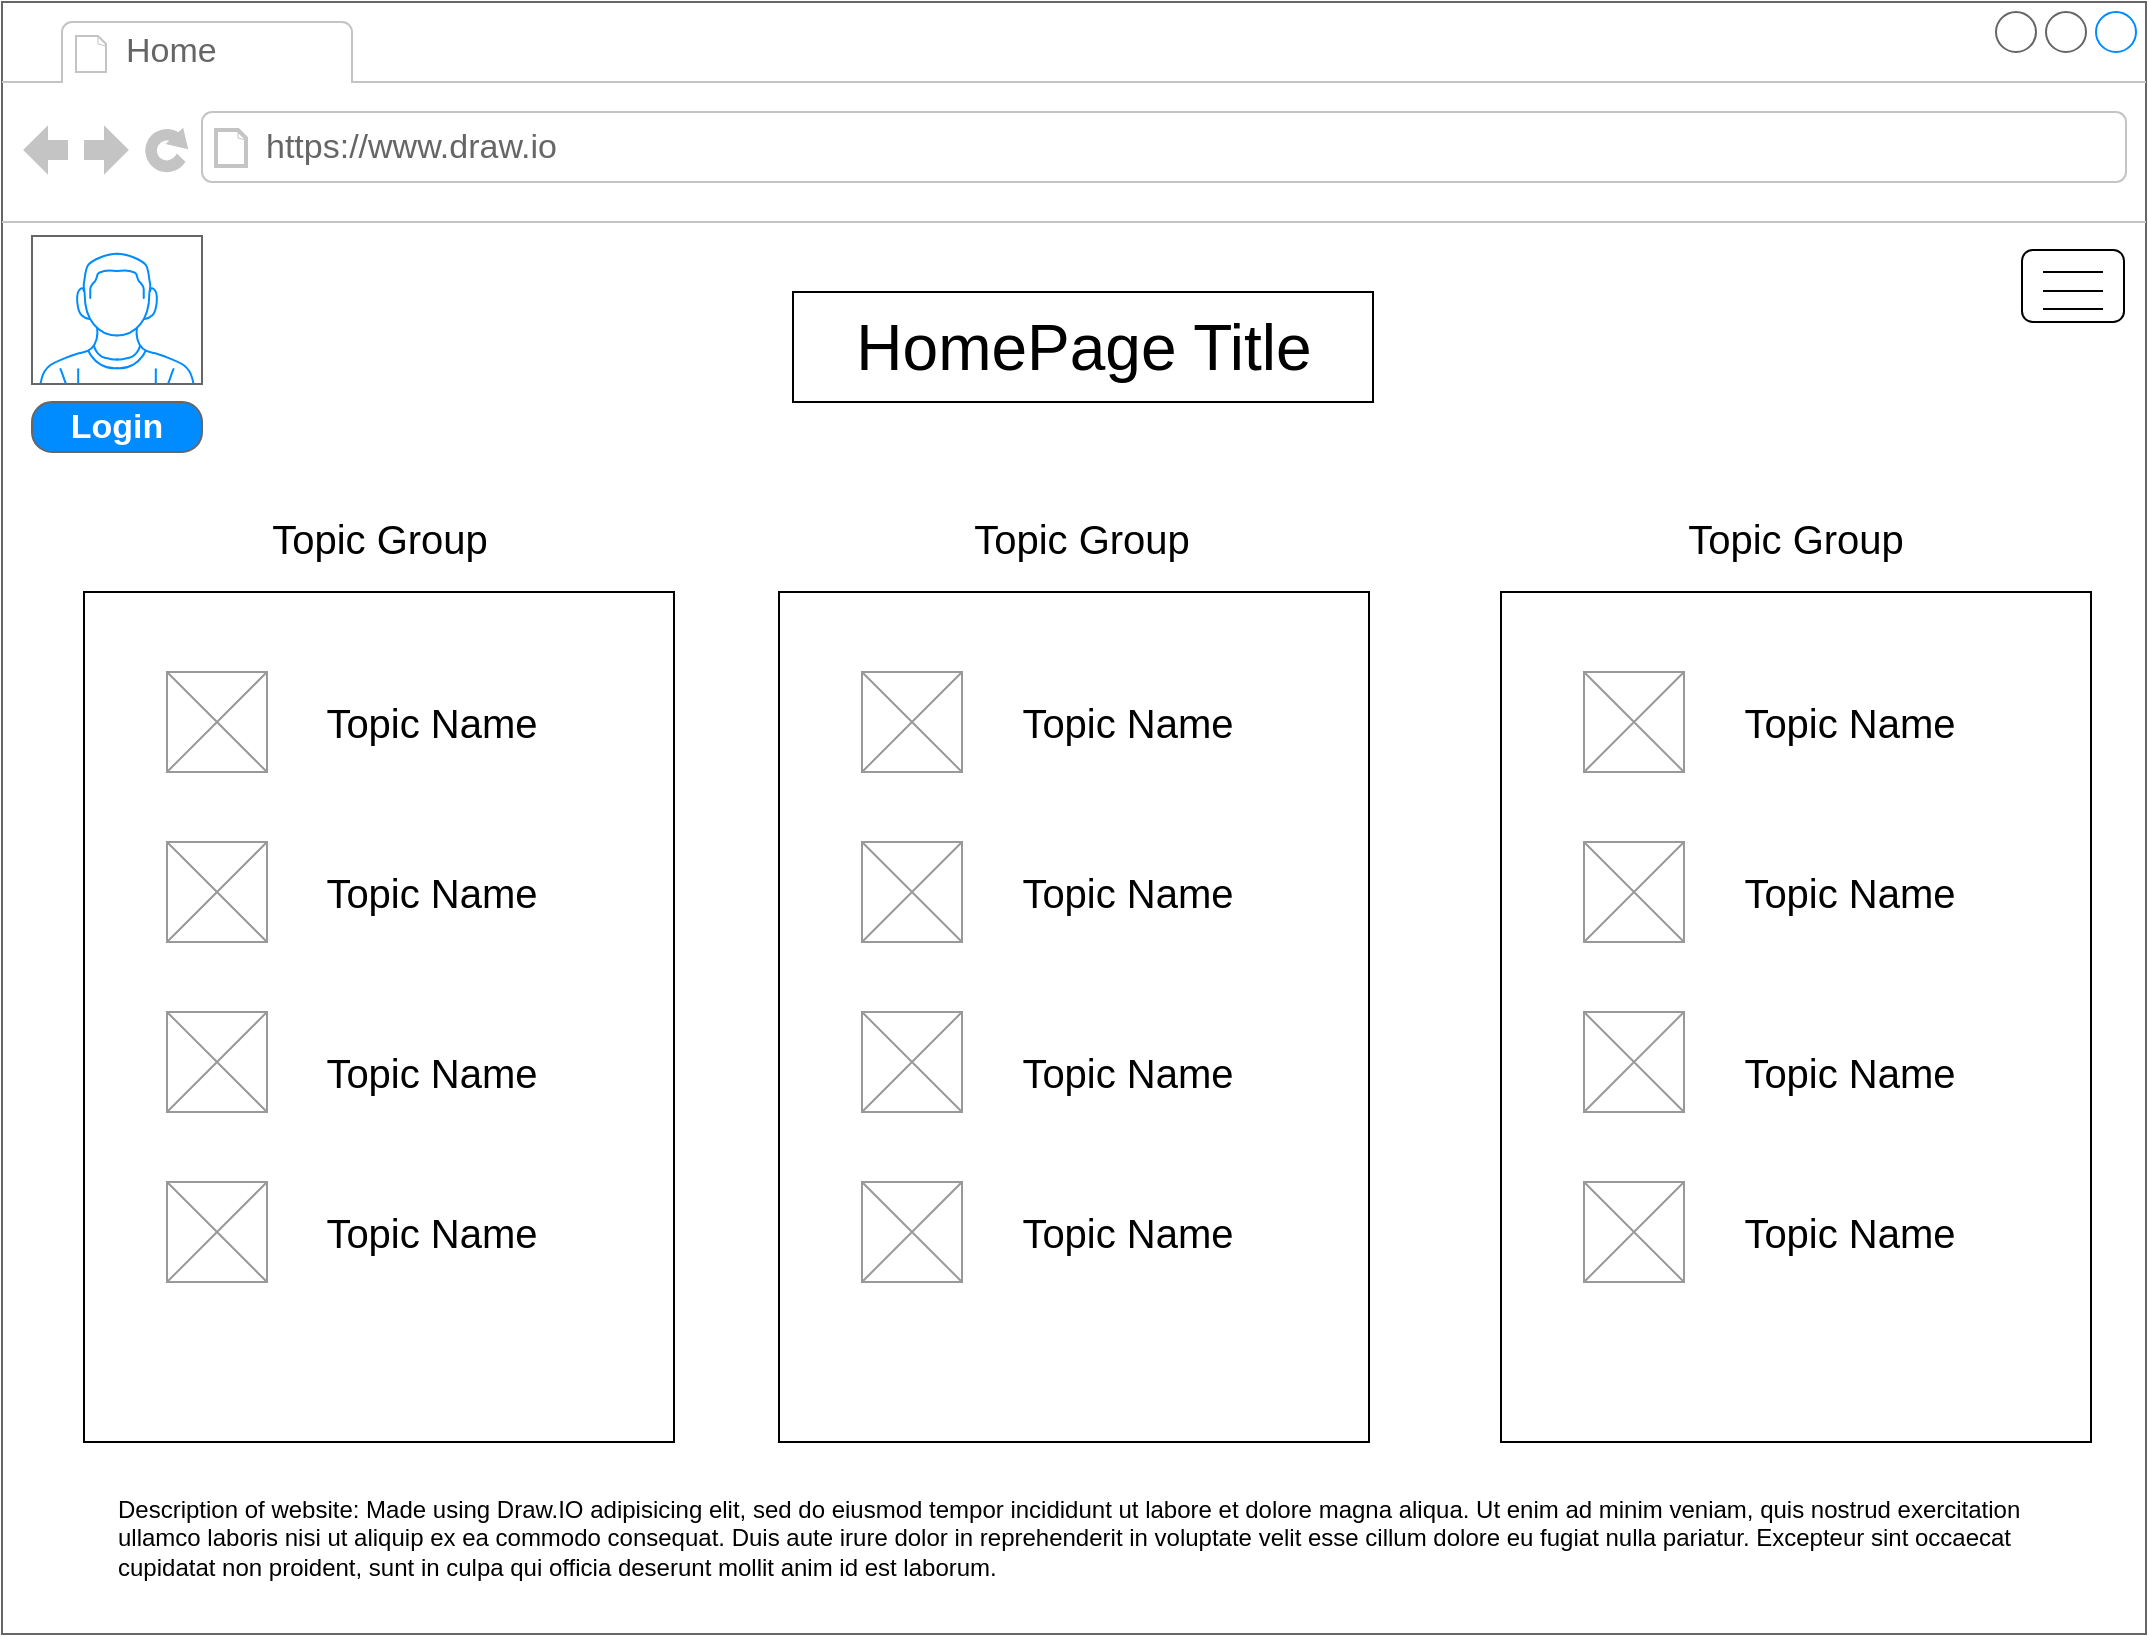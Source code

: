 <mxfile version="11.1.4" type="device"><diagram name="Page-1" id="2cc2dc42-3aac-f2a9-1cec-7a8b7cbee084"><mxGraphModel dx="782" dy="691" grid="1" gridSize="10" guides="1" tooltips="1" connect="1" arrows="1" fold="1" page="1" pageScale="1" pageWidth="1100" pageHeight="850" background="#ffffff" math="0" shadow="0"><root><mxCell id="0"/><mxCell id="1" parent="0"/><mxCell id="9IKPk2nEDsg9MJeCQdLd-1" value="" style="strokeWidth=1;shadow=0;dashed=0;align=center;html=1;shape=mxgraph.mockup.containers.browserWindow;rSize=0;fillColor=#ffffff;strokeColor=#666666;strokeColor2=#008cff;strokeColor3=#c4c4c4;mainText=,;recursiveResize=0;" vertex="1" parent="1"><mxGeometry x="9" y="15" width="1072" height="816" as="geometry"/></mxCell><mxCell id="9IKPk2nEDsg9MJeCQdLd-2" value="Home" style="strokeWidth=1;shadow=0;dashed=0;align=center;html=1;shape=mxgraph.mockup.containers.anchor;fontSize=17;fontColor=#666666;align=left;" vertex="1" parent="9IKPk2nEDsg9MJeCQdLd-1"><mxGeometry x="60" y="12" width="110" height="26" as="geometry"/></mxCell><mxCell id="9IKPk2nEDsg9MJeCQdLd-3" value="https://www.draw.io" style="strokeWidth=1;shadow=0;dashed=0;align=center;html=1;shape=mxgraph.mockup.containers.anchor;rSize=0;fontSize=17;fontColor=#666666;align=left;" vertex="1" parent="9IKPk2nEDsg9MJeCQdLd-1"><mxGeometry x="130" y="60" width="250" height="26" as="geometry"/></mxCell><mxCell id="9IKPk2nEDsg9MJeCQdLd-5" value="&lt;span style=&quot;font-size: 32px&quot;&gt;HomePage Title&lt;/span&gt;" style="rounded=0;whiteSpace=wrap;html=1;" vertex="1" parent="9IKPk2nEDsg9MJeCQdLd-1"><mxGeometry x="395.5" y="145" width="290" height="55" as="geometry"/></mxCell><mxCell id="9IKPk2nEDsg9MJeCQdLd-7" value="" style="rounded=0;whiteSpace=wrap;html=1;" vertex="1" parent="9IKPk2nEDsg9MJeCQdLd-1"><mxGeometry x="41" y="295" width="295" height="425" as="geometry"/></mxCell><mxCell id="9IKPk2nEDsg9MJeCQdLd-9" value="&lt;font style=&quot;font-size: 20px&quot;&gt;Topic Group&lt;/font&gt;" style="text;html=1;strokeColor=none;fillColor=none;align=center;verticalAlign=middle;whiteSpace=wrap;rounded=0;" vertex="1" parent="9IKPk2nEDsg9MJeCQdLd-1"><mxGeometry x="132.5" y="245" width="112" height="45" as="geometry"/></mxCell><mxCell id="9IKPk2nEDsg9MJeCQdLd-10" value="&lt;font style=&quot;font-size: 20px&quot;&gt;Topic Group&lt;/font&gt;" style="text;html=1;strokeColor=none;fillColor=none;align=center;verticalAlign=middle;whiteSpace=wrap;rounded=0;" vertex="1" parent="9IKPk2nEDsg9MJeCQdLd-1"><mxGeometry x="484" y="245" width="112" height="45" as="geometry"/></mxCell><mxCell id="9IKPk2nEDsg9MJeCQdLd-11" value="&lt;font style=&quot;font-size: 20px&quot;&gt;Topic Group&lt;/font&gt;" style="text;html=1;strokeColor=none;fillColor=none;align=center;verticalAlign=middle;whiteSpace=wrap;rounded=0;" vertex="1" parent="9IKPk2nEDsg9MJeCQdLd-1"><mxGeometry x="841" y="245" width="112" height="45" as="geometry"/></mxCell><mxCell id="9IKPk2nEDsg9MJeCQdLd-12" value="" style="verticalLabelPosition=bottom;shadow=0;dashed=0;align=center;html=1;verticalAlign=top;strokeWidth=1;shape=mxgraph.mockup.graphics.simpleIcon;strokeColor=#999999;fillColor=#ffffff;" vertex="1" parent="9IKPk2nEDsg9MJeCQdLd-1"><mxGeometry x="82.5" y="335" width="50" height="50" as="geometry"/></mxCell><mxCell id="9IKPk2nEDsg9MJeCQdLd-13" value="" style="verticalLabelPosition=bottom;shadow=0;dashed=0;align=center;html=1;verticalAlign=top;strokeWidth=1;shape=mxgraph.mockup.graphics.simpleIcon;strokeColor=#999999;fillColor=#ffffff;" vertex="1" parent="9IKPk2nEDsg9MJeCQdLd-1"><mxGeometry x="82.5" y="420" width="50" height="50" as="geometry"/></mxCell><mxCell id="9IKPk2nEDsg9MJeCQdLd-14" value="" style="verticalLabelPosition=bottom;shadow=0;dashed=0;align=center;html=1;verticalAlign=top;strokeWidth=1;shape=mxgraph.mockup.graphics.simpleIcon;strokeColor=#999999;fillColor=#ffffff;" vertex="1" parent="9IKPk2nEDsg9MJeCQdLd-1"><mxGeometry x="82.5" y="505" width="50" height="50" as="geometry"/></mxCell><mxCell id="9IKPk2nEDsg9MJeCQdLd-15" value="" style="verticalLabelPosition=bottom;shadow=0;dashed=0;align=center;html=1;verticalAlign=top;strokeWidth=1;shape=mxgraph.mockup.graphics.simpleIcon;strokeColor=#999999;fillColor=#ffffff;" vertex="1" parent="9IKPk2nEDsg9MJeCQdLd-1"><mxGeometry x="82.5" y="590" width="50" height="50" as="geometry"/></mxCell><mxCell id="9IKPk2nEDsg9MJeCQdLd-32" value="&lt;span style=&quot;font-size: 20px&quot;&gt;Topic Name&lt;/span&gt;" style="text;html=1;strokeColor=none;fillColor=none;align=center;verticalAlign=middle;whiteSpace=wrap;rounded=0;" vertex="1" parent="9IKPk2nEDsg9MJeCQdLd-1"><mxGeometry x="150" y="340" width="130" height="40" as="geometry"/></mxCell><mxCell id="9IKPk2nEDsg9MJeCQdLd-33" value="&lt;span style=&quot;font-size: 20px&quot;&gt;Topic Name&lt;/span&gt;" style="text;html=1;strokeColor=none;fillColor=none;align=center;verticalAlign=middle;whiteSpace=wrap;rounded=0;" vertex="1" parent="9IKPk2nEDsg9MJeCQdLd-1"><mxGeometry x="150" y="425" width="130" height="40" as="geometry"/></mxCell><mxCell id="9IKPk2nEDsg9MJeCQdLd-34" value="&lt;span style=&quot;font-size: 20px&quot;&gt;Topic Name&lt;/span&gt;" style="text;html=1;strokeColor=none;fillColor=none;align=center;verticalAlign=middle;whiteSpace=wrap;rounded=0;" vertex="1" parent="9IKPk2nEDsg9MJeCQdLd-1"><mxGeometry x="150" y="515" width="130" height="40" as="geometry"/></mxCell><mxCell id="9IKPk2nEDsg9MJeCQdLd-35" value="&lt;span style=&quot;font-size: 20px&quot;&gt;Topic Name&lt;/span&gt;" style="text;html=1;strokeColor=none;fillColor=none;align=center;verticalAlign=middle;whiteSpace=wrap;rounded=0;" vertex="1" parent="9IKPk2nEDsg9MJeCQdLd-1"><mxGeometry x="150" y="595" width="130" height="40" as="geometry"/></mxCell><mxCell id="9IKPk2nEDsg9MJeCQdLd-37" value="" style="rounded=0;whiteSpace=wrap;html=1;" vertex="1" parent="9IKPk2nEDsg9MJeCQdLd-1"><mxGeometry x="388.5" y="295" width="295" height="425" as="geometry"/></mxCell><mxCell id="9IKPk2nEDsg9MJeCQdLd-38" value="" style="verticalLabelPosition=bottom;shadow=0;dashed=0;align=center;html=1;verticalAlign=top;strokeWidth=1;shape=mxgraph.mockup.graphics.simpleIcon;strokeColor=#999999;fillColor=#ffffff;" vertex="1" parent="9IKPk2nEDsg9MJeCQdLd-1"><mxGeometry x="430" y="335" width="50" height="50" as="geometry"/></mxCell><mxCell id="9IKPk2nEDsg9MJeCQdLd-39" value="" style="verticalLabelPosition=bottom;shadow=0;dashed=0;align=center;html=1;verticalAlign=top;strokeWidth=1;shape=mxgraph.mockup.graphics.simpleIcon;strokeColor=#999999;fillColor=#ffffff;" vertex="1" parent="9IKPk2nEDsg9MJeCQdLd-1"><mxGeometry x="430" y="420" width="50" height="50" as="geometry"/></mxCell><mxCell id="9IKPk2nEDsg9MJeCQdLd-40" value="" style="verticalLabelPosition=bottom;shadow=0;dashed=0;align=center;html=1;verticalAlign=top;strokeWidth=1;shape=mxgraph.mockup.graphics.simpleIcon;strokeColor=#999999;fillColor=#ffffff;" vertex="1" parent="9IKPk2nEDsg9MJeCQdLd-1"><mxGeometry x="430" y="505" width="50" height="50" as="geometry"/></mxCell><mxCell id="9IKPk2nEDsg9MJeCQdLd-41" value="" style="verticalLabelPosition=bottom;shadow=0;dashed=0;align=center;html=1;verticalAlign=top;strokeWidth=1;shape=mxgraph.mockup.graphics.simpleIcon;strokeColor=#999999;fillColor=#ffffff;" vertex="1" parent="9IKPk2nEDsg9MJeCQdLd-1"><mxGeometry x="430" y="590" width="50" height="50" as="geometry"/></mxCell><mxCell id="9IKPk2nEDsg9MJeCQdLd-42" value="&lt;span style=&quot;font-size: 20px&quot;&gt;Topic Name&lt;/span&gt;" style="text;html=1;strokeColor=none;fillColor=none;align=center;verticalAlign=middle;whiteSpace=wrap;rounded=0;" vertex="1" parent="9IKPk2nEDsg9MJeCQdLd-1"><mxGeometry x="497.5" y="340" width="130" height="40" as="geometry"/></mxCell><mxCell id="9IKPk2nEDsg9MJeCQdLd-43" value="&lt;span style=&quot;font-size: 20px&quot;&gt;Topic Name&lt;/span&gt;" style="text;html=1;strokeColor=none;fillColor=none;align=center;verticalAlign=middle;whiteSpace=wrap;rounded=0;" vertex="1" parent="9IKPk2nEDsg9MJeCQdLd-1"><mxGeometry x="497.5" y="425" width="130" height="40" as="geometry"/></mxCell><mxCell id="9IKPk2nEDsg9MJeCQdLd-44" value="&lt;span style=&quot;font-size: 20px&quot;&gt;Topic Name&lt;/span&gt;" style="text;html=1;strokeColor=none;fillColor=none;align=center;verticalAlign=middle;whiteSpace=wrap;rounded=0;" vertex="1" parent="9IKPk2nEDsg9MJeCQdLd-1"><mxGeometry x="497.5" y="515" width="130" height="40" as="geometry"/></mxCell><mxCell id="9IKPk2nEDsg9MJeCQdLd-45" value="&lt;span style=&quot;font-size: 20px&quot;&gt;Topic Name&lt;/span&gt;" style="text;html=1;strokeColor=none;fillColor=none;align=center;verticalAlign=middle;whiteSpace=wrap;rounded=0;" vertex="1" parent="9IKPk2nEDsg9MJeCQdLd-1"><mxGeometry x="497.5" y="595" width="130" height="40" as="geometry"/></mxCell><mxCell id="9IKPk2nEDsg9MJeCQdLd-46" value="" style="rounded=0;whiteSpace=wrap;html=1;" vertex="1" parent="9IKPk2nEDsg9MJeCQdLd-1"><mxGeometry x="749.5" y="295" width="295" height="425" as="geometry"/></mxCell><mxCell id="9IKPk2nEDsg9MJeCQdLd-47" value="" style="verticalLabelPosition=bottom;shadow=0;dashed=0;align=center;html=1;verticalAlign=top;strokeWidth=1;shape=mxgraph.mockup.graphics.simpleIcon;strokeColor=#999999;fillColor=#ffffff;" vertex="1" parent="9IKPk2nEDsg9MJeCQdLd-1"><mxGeometry x="791" y="335" width="50" height="50" as="geometry"/></mxCell><mxCell id="9IKPk2nEDsg9MJeCQdLd-48" value="" style="verticalLabelPosition=bottom;shadow=0;dashed=0;align=center;html=1;verticalAlign=top;strokeWidth=1;shape=mxgraph.mockup.graphics.simpleIcon;strokeColor=#999999;fillColor=#ffffff;" vertex="1" parent="9IKPk2nEDsg9MJeCQdLd-1"><mxGeometry x="791" y="420" width="50" height="50" as="geometry"/></mxCell><mxCell id="9IKPk2nEDsg9MJeCQdLd-49" value="" style="verticalLabelPosition=bottom;shadow=0;dashed=0;align=center;html=1;verticalAlign=top;strokeWidth=1;shape=mxgraph.mockup.graphics.simpleIcon;strokeColor=#999999;fillColor=#ffffff;" vertex="1" parent="9IKPk2nEDsg9MJeCQdLd-1"><mxGeometry x="791" y="505" width="50" height="50" as="geometry"/></mxCell><mxCell id="9IKPk2nEDsg9MJeCQdLd-50" value="" style="verticalLabelPosition=bottom;shadow=0;dashed=0;align=center;html=1;verticalAlign=top;strokeWidth=1;shape=mxgraph.mockup.graphics.simpleIcon;strokeColor=#999999;fillColor=#ffffff;" vertex="1" parent="9IKPk2nEDsg9MJeCQdLd-1"><mxGeometry x="791" y="590" width="50" height="50" as="geometry"/></mxCell><mxCell id="9IKPk2nEDsg9MJeCQdLd-51" value="&lt;span style=&quot;font-size: 20px&quot;&gt;Topic Name&lt;/span&gt;" style="text;html=1;strokeColor=none;fillColor=none;align=center;verticalAlign=middle;whiteSpace=wrap;rounded=0;" vertex="1" parent="9IKPk2nEDsg9MJeCQdLd-1"><mxGeometry x="858.5" y="340" width="130" height="40" as="geometry"/></mxCell><mxCell id="9IKPk2nEDsg9MJeCQdLd-52" value="&lt;span style=&quot;font-size: 20px&quot;&gt;Topic Name&lt;/span&gt;" style="text;html=1;strokeColor=none;fillColor=none;align=center;verticalAlign=middle;whiteSpace=wrap;rounded=0;" vertex="1" parent="9IKPk2nEDsg9MJeCQdLd-1"><mxGeometry x="858.5" y="425" width="130" height="40" as="geometry"/></mxCell><mxCell id="9IKPk2nEDsg9MJeCQdLd-53" value="&lt;span style=&quot;font-size: 20px&quot;&gt;Topic Name&lt;/span&gt;" style="text;html=1;strokeColor=none;fillColor=none;align=center;verticalAlign=middle;whiteSpace=wrap;rounded=0;" vertex="1" parent="9IKPk2nEDsg9MJeCQdLd-1"><mxGeometry x="858.5" y="515" width="130" height="40" as="geometry"/></mxCell><mxCell id="9IKPk2nEDsg9MJeCQdLd-54" value="&lt;span style=&quot;font-size: 20px&quot;&gt;Topic Name&lt;/span&gt;" style="text;html=1;strokeColor=none;fillColor=none;align=center;verticalAlign=middle;whiteSpace=wrap;rounded=0;" vertex="1" parent="9IKPk2nEDsg9MJeCQdLd-1"><mxGeometry x="858.5" y="595" width="130" height="40" as="geometry"/></mxCell><mxCell id="9IKPk2nEDsg9MJeCQdLd-56" value="Login" style="strokeWidth=1;shadow=0;dashed=0;align=center;html=1;shape=mxgraph.mockup.buttons.button;strokeColor=#666666;fontColor=#ffffff;mainText=;buttonStyle=round;fontSize=17;fontStyle=1;fillColor=#008cff;whiteSpace=wrap;" vertex="1" parent="9IKPk2nEDsg9MJeCQdLd-1"><mxGeometry x="15" y="200" width="85" height="25" as="geometry"/></mxCell><mxCell id="9IKPk2nEDsg9MJeCQdLd-57" value="" style="verticalLabelPosition=bottom;shadow=0;dashed=0;align=center;html=1;verticalAlign=top;strokeWidth=1;shape=mxgraph.mockup.containers.userMale;strokeColor=#666666;strokeColor2=#008cff;fillColor=#ffffff;" vertex="1" parent="9IKPk2nEDsg9MJeCQdLd-1"><mxGeometry x="15" y="117" width="85" height="74" as="geometry"/></mxCell><mxCell id="9IKPk2nEDsg9MJeCQdLd-59" value="" style="rounded=1;whiteSpace=wrap;html=1;" vertex="1" parent="9IKPk2nEDsg9MJeCQdLd-1"><mxGeometry x="1010" y="124" width="51" height="36" as="geometry"/></mxCell><mxCell id="9IKPk2nEDsg9MJeCQdLd-61" value="" style="endArrow=none;html=1;" edge="1" parent="9IKPk2nEDsg9MJeCQdLd-1"><mxGeometry width="50" height="50" relative="1" as="geometry"><mxPoint x="1020.5" y="135" as="sourcePoint"/><mxPoint x="1050.5" y="135" as="targetPoint"/></mxGeometry></mxCell><mxCell id="9IKPk2nEDsg9MJeCQdLd-60" value="" style="endArrow=none;html=1;" edge="1" parent="9IKPk2nEDsg9MJeCQdLd-1"><mxGeometry width="50" height="50" relative="1" as="geometry"><mxPoint x="1020.5" y="144.5" as="sourcePoint"/><mxPoint x="1050.5" y="144.5" as="targetPoint"/></mxGeometry></mxCell><mxCell id="9IKPk2nEDsg9MJeCQdLd-63" value="" style="endArrow=none;html=1;" edge="1" parent="9IKPk2nEDsg9MJeCQdLd-1"><mxGeometry width="50" height="50" relative="1" as="geometry"><mxPoint x="1020.5" y="153.5" as="sourcePoint"/><mxPoint x="1050.5" y="153.5" as="targetPoint"/></mxGeometry></mxCell><mxCell id="9IKPk2nEDsg9MJeCQdLd-65" value="Description of website: Made using Draw.IO adipisicing elit, sed do eiusmod tempor incididunt ut labore et dolore magna aliqua. Ut enim ad minim veniam, quis nostrud exercitation ullamco laboris nisi ut aliquip ex ea commodo consequat. Duis aute irure dolor in reprehenderit in voluptate velit esse cillum dolore eu fugiat nulla pariatur. Excepteur sint occaecat cupidatat non proident, sunt in culpa qui officia deserunt mollit anim id est laborum." style="text;spacingTop=-5;fillColor=#ffffff;whiteSpace=wrap;html=1;align=left;fontSize=12;fontFamily=Helvetica;fillColor=none;strokeColor=none;" vertex="1" parent="9IKPk2nEDsg9MJeCQdLd-1"><mxGeometry x="56" y="745" width="960" height="50" as="geometry"/></mxCell></root></mxGraphModel></diagram></mxfile>
